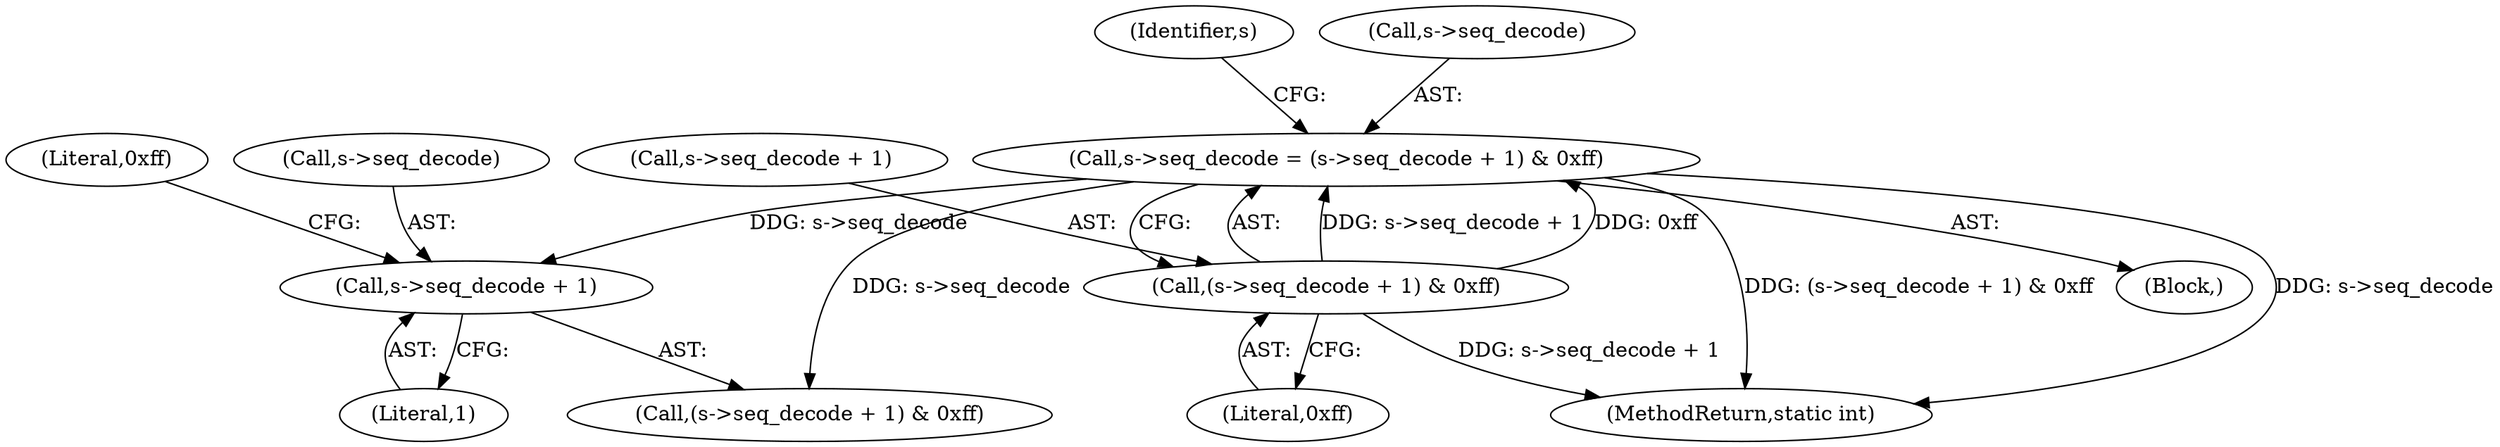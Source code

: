 digraph "0_FFmpeg_54655623a82632e7624714d7b2a3e039dc5faa7e_0@pointer" {
"1000452" [label="(Call,s->seq_decode + 1)"];
"1000162" [label="(Call,s->seq_decode = (s->seq_decode + 1) & 0xff)"];
"1000166" [label="(Call,(s->seq_decode + 1) & 0xff)"];
"1000457" [label="(Literal,0xff)"];
"1000172" [label="(Literal,0xff)"];
"1000162" [label="(Call,s->seq_decode = (s->seq_decode + 1) & 0xff)"];
"1000175" [label="(Identifier,s)"];
"1000451" [label="(Call,(s->seq_decode + 1) & 0xff)"];
"1002212" [label="(MethodReturn,static int)"];
"1000452" [label="(Call,s->seq_decode + 1)"];
"1000456" [label="(Literal,1)"];
"1000161" [label="(Block,)"];
"1000166" [label="(Call,(s->seq_decode + 1) & 0xff)"];
"1000167" [label="(Call,s->seq_decode + 1)"];
"1000163" [label="(Call,s->seq_decode)"];
"1000453" [label="(Call,s->seq_decode)"];
"1000452" -> "1000451"  [label="AST: "];
"1000452" -> "1000456"  [label="CFG: "];
"1000453" -> "1000452"  [label="AST: "];
"1000456" -> "1000452"  [label="AST: "];
"1000457" -> "1000452"  [label="CFG: "];
"1000162" -> "1000452"  [label="DDG: s->seq_decode"];
"1000162" -> "1000161"  [label="AST: "];
"1000162" -> "1000166"  [label="CFG: "];
"1000163" -> "1000162"  [label="AST: "];
"1000166" -> "1000162"  [label="AST: "];
"1000175" -> "1000162"  [label="CFG: "];
"1000162" -> "1002212"  [label="DDG: (s->seq_decode + 1) & 0xff"];
"1000162" -> "1002212"  [label="DDG: s->seq_decode"];
"1000166" -> "1000162"  [label="DDG: s->seq_decode + 1"];
"1000166" -> "1000162"  [label="DDG: 0xff"];
"1000162" -> "1000451"  [label="DDG: s->seq_decode"];
"1000166" -> "1000172"  [label="CFG: "];
"1000167" -> "1000166"  [label="AST: "];
"1000172" -> "1000166"  [label="AST: "];
"1000166" -> "1002212"  [label="DDG: s->seq_decode + 1"];
}
